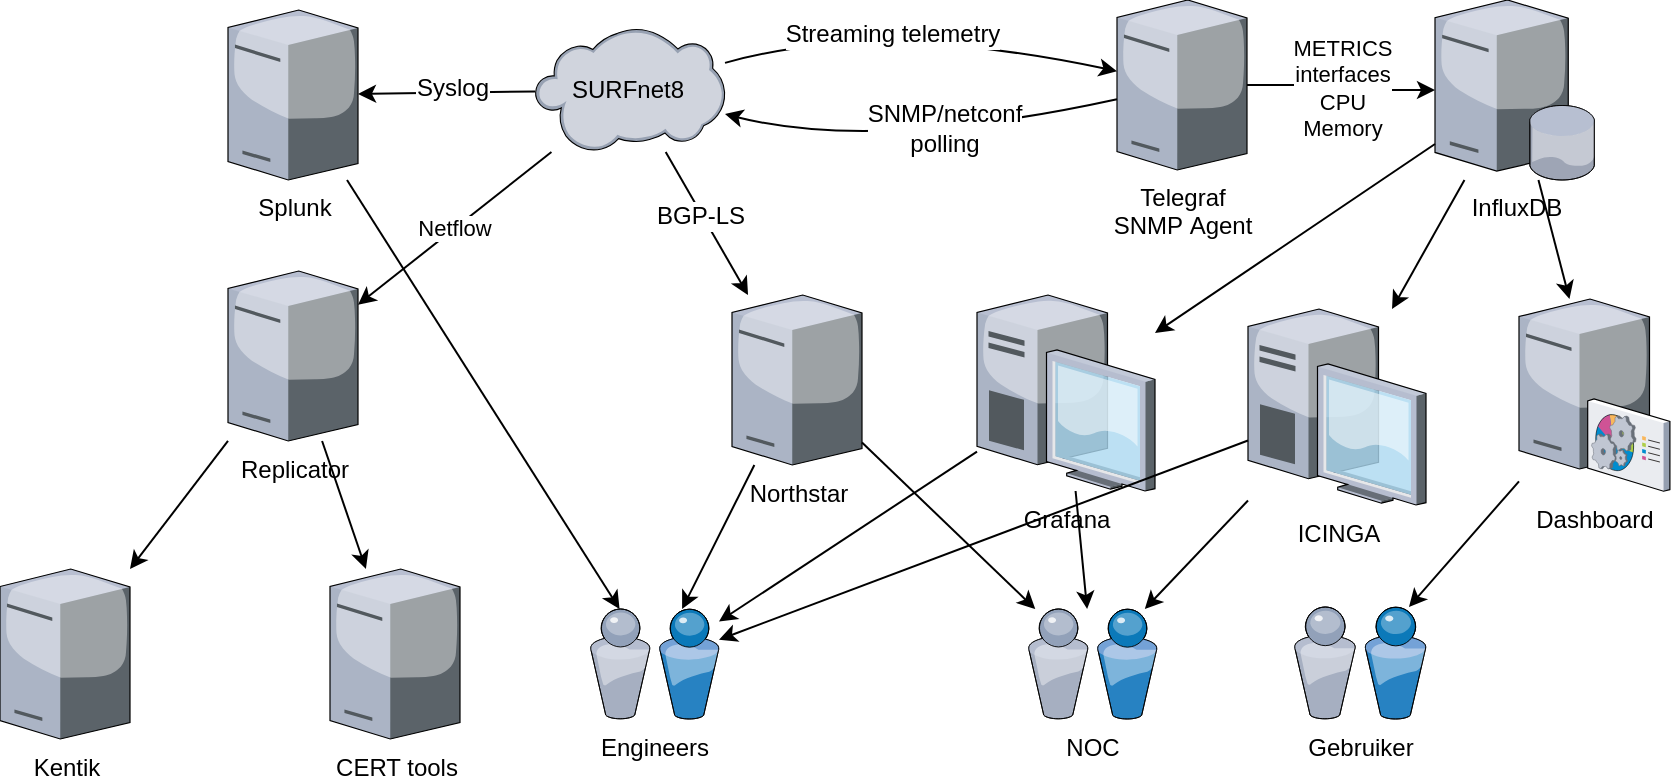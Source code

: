<mxfile version="10.6.7" type="github"><diagram id="a45cf8ec-cd66-6f27-3ac3-be6e809c9e4a" name="Page-1"><mxGraphModel dx="2052" dy="1672" grid="1" gridSize="10" guides="1" tooltips="1" connect="1" arrows="1" fold="1" page="1" pageScale="1" pageWidth="1169" pageHeight="827" background="#ffffff" math="0" shadow="0"><root><mxCell id="0"/><mxCell id="1" parent="0"/><mxCell id="HIlb64Ml24-fl4t92uUZ-172" value="InfluxDB" style="verticalLabelPosition=bottom;aspect=fixed;html=1;verticalAlign=top;strokeColor=none;align=center;outlineConnect=0;shape=mxgraph.citrix.database_server;" parent="1" vertex="1"><mxGeometry x="887.5" y="30" width="80" height="90" as="geometry"/></mxCell><mxCell id="HIlb64Ml24-fl4t92uUZ-174" value="METRICS&lt;br&gt;interfaces&lt;br&gt;CPU&lt;br&gt;Memory&lt;br&gt;" style="edgeStyle=orthogonalEdgeStyle;rounded=0;orthogonalLoop=1;jettySize=auto;html=1;" parent="1" source="HIlb64Ml24-fl4t92uUZ-173" target="HIlb64Ml24-fl4t92uUZ-172" edge="1"><mxGeometry relative="1" as="geometry"/></mxCell><mxCell id="HIlb64Ml24-fl4t92uUZ-173" value="Telegraf &lt;br&gt;SNMP&amp;nbsp;Agent&lt;br&gt;" style="verticalLabelPosition=bottom;aspect=fixed;html=1;verticalAlign=top;strokeColor=none;align=center;outlineConnect=0;shape=mxgraph.citrix.license_server;" parent="1" vertex="1"><mxGeometry x="728.5" y="30" width="65" height="85" as="geometry"/></mxCell><mxCell id="HIlb64Ml24-fl4t92uUZ-175" value="" style="verticalLabelPosition=bottom;aspect=fixed;html=1;verticalAlign=top;strokeColor=none;align=center;outlineConnect=0;shape=mxgraph.citrix.cloud;" parent="1" vertex="1"><mxGeometry x="437.5" y="44" width="95" height="62" as="geometry"/></mxCell><mxCell id="HIlb64Ml24-fl4t92uUZ-179" value="ICINGA&lt;br&gt;&lt;br&gt;" style="verticalLabelPosition=bottom;aspect=fixed;html=1;verticalAlign=top;strokeColor=none;align=center;outlineConnect=0;shape=mxgraph.citrix.desktop;" parent="1" vertex="1"><mxGeometry x="794" y="184.5" width="89" height="98" as="geometry"/></mxCell><mxCell id="HIlb64Ml24-fl4t92uUZ-184" value="" style="rounded=0;orthogonalLoop=1;jettySize=auto;html=1;startArrow=classic;startFill=1;endArrow=none;endFill=0;" parent="1" source="HIlb64Ml24-fl4t92uUZ-179" target="HIlb64Ml24-fl4t92uUZ-172" edge="1"><mxGeometry relative="1" as="geometry"><mxPoint x="689.5" y="174.885" as="sourcePoint"/><mxPoint x="529.876" y="0.5" as="targetPoint"/></mxGeometry></mxCell><mxCell id="HIlb64Ml24-fl4t92uUZ-187" style="edgeStyle=none;rounded=0;orthogonalLoop=1;jettySize=auto;html=1;startArrow=classic;startFill=1;endArrow=none;endFill=0;" parent="1" source="HIlb64Ml24-fl4t92uUZ-186" target="HIlb64Ml24-fl4t92uUZ-172" edge="1"><mxGeometry relative="1" as="geometry"/></mxCell><mxCell id="HIlb64Ml24-fl4t92uUZ-186" value="Dashboard" style="verticalLabelPosition=bottom;aspect=fixed;html=1;verticalAlign=top;strokeColor=none;align=center;outlineConnect=0;shape=mxgraph.citrix.command_center;" parent="1" vertex="1"><mxGeometry x="929.5" y="179.5" width="75.5" height="96" as="geometry"/></mxCell><mxCell id="HIlb64Ml24-fl4t92uUZ-197" style="edgeStyle=none;rounded=0;orthogonalLoop=1;jettySize=auto;html=1;startArrow=classic;startFill=1;endArrow=none;endFill=0;" parent="1" source="HIlb64Ml24-fl4t92uUZ-196" target="HIlb64Ml24-fl4t92uUZ-175" edge="1"><mxGeometry relative="1" as="geometry"/></mxCell><mxCell id="HIlb64Ml24-fl4t92uUZ-198" value="BGP-LS&lt;br&gt;" style="text;html=1;resizable=0;points=[];align=center;verticalAlign=middle;labelBackgroundColor=#ffffff;" parent="HIlb64Ml24-fl4t92uUZ-197" vertex="1" connectable="0"><mxGeometry x="0.122" y="1" relative="1" as="geometry"><mxPoint as="offset"/></mxGeometry></mxCell><mxCell id="HIlb64Ml24-fl4t92uUZ-196" value="Northstar" style="verticalLabelPosition=bottom;aspect=fixed;html=1;verticalAlign=top;strokeColor=none;align=center;outlineConnect=0;shape=mxgraph.citrix.license_server;" parent="1" vertex="1"><mxGeometry x="536" y="177.5" width="65" height="85" as="geometry"/></mxCell><mxCell id="HIlb64Ml24-fl4t92uUZ-204" style="edgeStyle=none;rounded=0;orthogonalLoop=1;jettySize=auto;html=1;startArrow=classic;startFill=1;endArrow=none;endFill=0;" parent="1" source="HIlb64Ml24-fl4t92uUZ-199" target="HIlb64Ml24-fl4t92uUZ-196" edge="1"><mxGeometry relative="1" as="geometry"/></mxCell><mxCell id="HIlb64Ml24-fl4t92uUZ-211" style="edgeStyle=none;rounded=0;orthogonalLoop=1;jettySize=auto;html=1;startArrow=classic;startFill=1;endArrow=none;endFill=0;" parent="1" source="HIlb64Ml24-fl4t92uUZ-199" target="HIlb64Ml24-fl4t92uUZ-208" edge="1"><mxGeometry relative="1" as="geometry"/></mxCell><mxCell id="HIlb64Ml24-fl4t92uUZ-199" value="Engineers" style="verticalLabelPosition=bottom;aspect=fixed;html=1;verticalAlign=top;strokeColor=none;align=center;outlineConnect=0;shape=mxgraph.citrix.users;" parent="1" vertex="1"><mxGeometry x="465" y="334.5" width="64.5" height="55" as="geometry"/></mxCell><mxCell id="HIlb64Ml24-fl4t92uUZ-205" style="edgeStyle=none;rounded=0;orthogonalLoop=1;jettySize=auto;html=1;startArrow=classic;startFill=1;endArrow=none;endFill=0;" parent="1" source="HIlb64Ml24-fl4t92uUZ-200" target="HIlb64Ml24-fl4t92uUZ-196" edge="1"><mxGeometry relative="1" as="geometry"/></mxCell><mxCell id="HIlb64Ml24-fl4t92uUZ-206" style="edgeStyle=none;rounded=0;orthogonalLoop=1;jettySize=auto;html=1;startArrow=classic;startFill=1;endArrow=none;endFill=0;" parent="1" source="HIlb64Ml24-fl4t92uUZ-200" target="HIlb64Ml24-fl4t92uUZ-179" edge="1"><mxGeometry relative="1" as="geometry"/></mxCell><mxCell id="HIlb64Ml24-fl4t92uUZ-210" style="edgeStyle=none;rounded=0;orthogonalLoop=1;jettySize=auto;html=1;startArrow=classic;startFill=1;endArrow=none;endFill=0;" parent="1" source="HIlb64Ml24-fl4t92uUZ-200" target="HIlb64Ml24-fl4t92uUZ-208" edge="1"><mxGeometry relative="1" as="geometry"/></mxCell><mxCell id="HIlb64Ml24-fl4t92uUZ-200" value="NOC" style="verticalLabelPosition=bottom;aspect=fixed;html=1;verticalAlign=top;strokeColor=none;align=center;outlineConnect=0;shape=mxgraph.citrix.users;" parent="1" vertex="1"><mxGeometry x="684" y="334.5" width="64.5" height="55" as="geometry"/></mxCell><mxCell id="HIlb64Ml24-fl4t92uUZ-207" style="edgeStyle=none;rounded=0;orthogonalLoop=1;jettySize=auto;html=1;startArrow=classic;startFill=1;endArrow=none;endFill=0;" parent="1" source="HIlb64Ml24-fl4t92uUZ-201" target="HIlb64Ml24-fl4t92uUZ-186" edge="1"><mxGeometry relative="1" as="geometry"/></mxCell><mxCell id="HIlb64Ml24-fl4t92uUZ-201" value="Gebruiker" style="verticalLabelPosition=bottom;aspect=fixed;html=1;verticalAlign=top;strokeColor=none;align=center;outlineConnect=0;shape=mxgraph.citrix.users;" parent="1" vertex="1"><mxGeometry x="817" y="333.5" width="66" height="56" as="geometry"/></mxCell><mxCell id="HIlb64Ml24-fl4t92uUZ-209" style="edgeStyle=none;rounded=0;orthogonalLoop=1;jettySize=auto;html=1;startArrow=classic;startFill=1;endArrow=none;endFill=0;" parent="1" source="HIlb64Ml24-fl4t92uUZ-208" target="HIlb64Ml24-fl4t92uUZ-172" edge="1"><mxGeometry relative="1" as="geometry"/></mxCell><mxCell id="HIlb64Ml24-fl4t92uUZ-208" value="Grafana&lt;br&gt;" style="verticalLabelPosition=bottom;aspect=fixed;html=1;verticalAlign=top;strokeColor=none;align=center;outlineConnect=0;shape=mxgraph.citrix.desktop;" parent="1" vertex="1"><mxGeometry x="658.5" y="177.5" width="89" height="98" as="geometry"/></mxCell><mxCell id="D-TRsX44l7rXpaJIzRqU-1" value="" style="curved=1;endArrow=classic;html=1;" edge="1" parent="1" source="HIlb64Ml24-fl4t92uUZ-175" target="HIlb64Ml24-fl4t92uUZ-173"><mxGeometry width="50" height="50" relative="1" as="geometry"><mxPoint x="577.5" y="40" as="sourcePoint"/><mxPoint x="627.5" y="-10" as="targetPoint"/><Array as="points"><mxPoint x="607.5" y="40"/></Array></mxGeometry></mxCell><mxCell id="D-TRsX44l7rXpaJIzRqU-2" value="Streaming telemetry" style="text;html=1;resizable=0;points=[];align=center;verticalAlign=middle;labelBackgroundColor=#ffffff;" vertex="1" connectable="0" parent="D-TRsX44l7rXpaJIzRqU-1"><mxGeometry x="-0.126" y="-5" relative="1" as="geometry"><mxPoint as="offset"/></mxGeometry></mxCell><mxCell id="D-TRsX44l7rXpaJIzRqU-3" value="" style="curved=1;endArrow=classic;html=1;" edge="1" parent="1" source="HIlb64Ml24-fl4t92uUZ-173" target="HIlb64Ml24-fl4t92uUZ-175"><mxGeometry width="50" height="50" relative="1" as="geometry"><mxPoint x="377" y="841.429" as="sourcePoint"/><mxPoint x="522" y="842.195" as="targetPoint"/><Array as="points"><mxPoint x="607.5" y="106"/></Array></mxGeometry></mxCell><mxCell id="D-TRsX44l7rXpaJIzRqU-4" value="SNMP/netconf&lt;br&gt;polling&lt;br&gt;" style="text;html=1;resizable=0;points=[];align=center;verticalAlign=middle;labelBackgroundColor=#ffffff;" vertex="1" connectable="0" parent="D-TRsX44l7rXpaJIzRqU-3"><mxGeometry x="-0.126" y="-5" relative="1" as="geometry"><mxPoint as="offset"/></mxGeometry></mxCell><mxCell id="D-TRsX44l7rXpaJIzRqU-5" style="edgeStyle=none;rounded=0;orthogonalLoop=1;jettySize=auto;html=1;startArrow=classic;startFill=1;endArrow=none;endFill=0;" edge="1" parent="1" source="HIlb64Ml24-fl4t92uUZ-199" target="HIlb64Ml24-fl4t92uUZ-179"><mxGeometry relative="1" as="geometry"><mxPoint x="538.5" y="384.625" as="sourcePoint"/><mxPoint x="668.5" y="274.274" as="targetPoint"/></mxGeometry></mxCell><mxCell id="D-TRsX44l7rXpaJIzRqU-6" value="Splunk&lt;br&gt;" style="verticalLabelPosition=bottom;aspect=fixed;html=1;verticalAlign=top;strokeColor=none;align=center;outlineConnect=0;shape=mxgraph.citrix.license_server;" vertex="1" parent="1"><mxGeometry x="284" y="35" width="65" height="85" as="geometry"/></mxCell><mxCell id="D-TRsX44l7rXpaJIzRqU-7" value="" style="endArrow=classic;html=1;" edge="1" parent="1" source="HIlb64Ml24-fl4t92uUZ-175" target="D-TRsX44l7rXpaJIzRqU-6"><mxGeometry width="50" height="50" relative="1" as="geometry"><mxPoint x="434" y="474.5" as="sourcePoint"/><mxPoint x="484" y="424.5" as="targetPoint"/></mxGeometry></mxCell><mxCell id="D-TRsX44l7rXpaJIzRqU-8" value="Syslog" style="text;html=1;resizable=0;points=[];align=center;verticalAlign=middle;labelBackgroundColor=#ffffff;" vertex="1" connectable="0" parent="D-TRsX44l7rXpaJIzRqU-7"><mxGeometry x="-0.051" y="-3" relative="1" as="geometry"><mxPoint as="offset"/></mxGeometry></mxCell><mxCell id="D-TRsX44l7rXpaJIzRqU-9" value="" style="endArrow=classic;html=1;" edge="1" parent="1" source="D-TRsX44l7rXpaJIzRqU-6" target="HIlb64Ml24-fl4t92uUZ-199"><mxGeometry width="50" height="50" relative="1" as="geometry"><mxPoint x="280" y="479.5" as="sourcePoint"/><mxPoint x="330" y="429.5" as="targetPoint"/></mxGeometry></mxCell><mxCell id="D-TRsX44l7rXpaJIzRqU-11" value="Replicator&lt;br&gt;" style="verticalLabelPosition=bottom;aspect=fixed;html=1;verticalAlign=top;strokeColor=none;align=center;outlineConnect=0;shape=mxgraph.citrix.license_server;" vertex="1" parent="1"><mxGeometry x="284" y="165.5" width="65" height="85" as="geometry"/></mxCell><mxCell id="D-TRsX44l7rXpaJIzRqU-12" value="Netflow" style="endArrow=classic;html=1;" edge="1" parent="1" source="HIlb64Ml24-fl4t92uUZ-175" target="D-TRsX44l7rXpaJIzRqU-11"><mxGeometry width="50" height="50" relative="1" as="geometry"><mxPoint x="280" y="479.5" as="sourcePoint"/><mxPoint x="330" y="429.5" as="targetPoint"/></mxGeometry></mxCell><mxCell id="D-TRsX44l7rXpaJIzRqU-13" value="Kentik&lt;br&gt;" style="verticalLabelPosition=bottom;aspect=fixed;html=1;verticalAlign=top;strokeColor=none;align=center;outlineConnect=0;shape=mxgraph.citrix.license_server;" vertex="1" parent="1"><mxGeometry x="170" y="314.5" width="65" height="85" as="geometry"/></mxCell><mxCell id="D-TRsX44l7rXpaJIzRqU-14" value="CERT tools" style="verticalLabelPosition=bottom;aspect=fixed;html=1;verticalAlign=top;strokeColor=none;align=center;outlineConnect=0;shape=mxgraph.citrix.license_server;" vertex="1" parent="1"><mxGeometry x="335" y="314.5" width="65" height="85" as="geometry"/></mxCell><mxCell id="D-TRsX44l7rXpaJIzRqU-17" value="" style="endArrow=classic;html=1;" edge="1" parent="1" source="D-TRsX44l7rXpaJIzRqU-11" target="D-TRsX44l7rXpaJIzRqU-13"><mxGeometry width="50" height="50" relative="1" as="geometry"><mxPoint x="130" y="524.5" as="sourcePoint"/><mxPoint x="180" y="474.5" as="targetPoint"/></mxGeometry></mxCell><mxCell id="D-TRsX44l7rXpaJIzRqU-18" value="" style="endArrow=classic;html=1;" edge="1" parent="1" source="D-TRsX44l7rXpaJIzRqU-11" target="D-TRsX44l7rXpaJIzRqU-14"><mxGeometry width="50" height="50" relative="1" as="geometry"><mxPoint x="294" y="290.229" as="sourcePoint"/><mxPoint x="205" y="370.271" as="targetPoint"/></mxGeometry></mxCell><mxCell id="D-TRsX44l7rXpaJIzRqU-19" value="SURFnet8" style="text;html=1;strokeColor=none;fillColor=none;align=center;verticalAlign=middle;whiteSpace=wrap;rounded=0;" vertex="1" parent="1"><mxGeometry x="464" y="65" width="40" height="20" as="geometry"/></mxCell></root></mxGraphModel></diagram></mxfile>